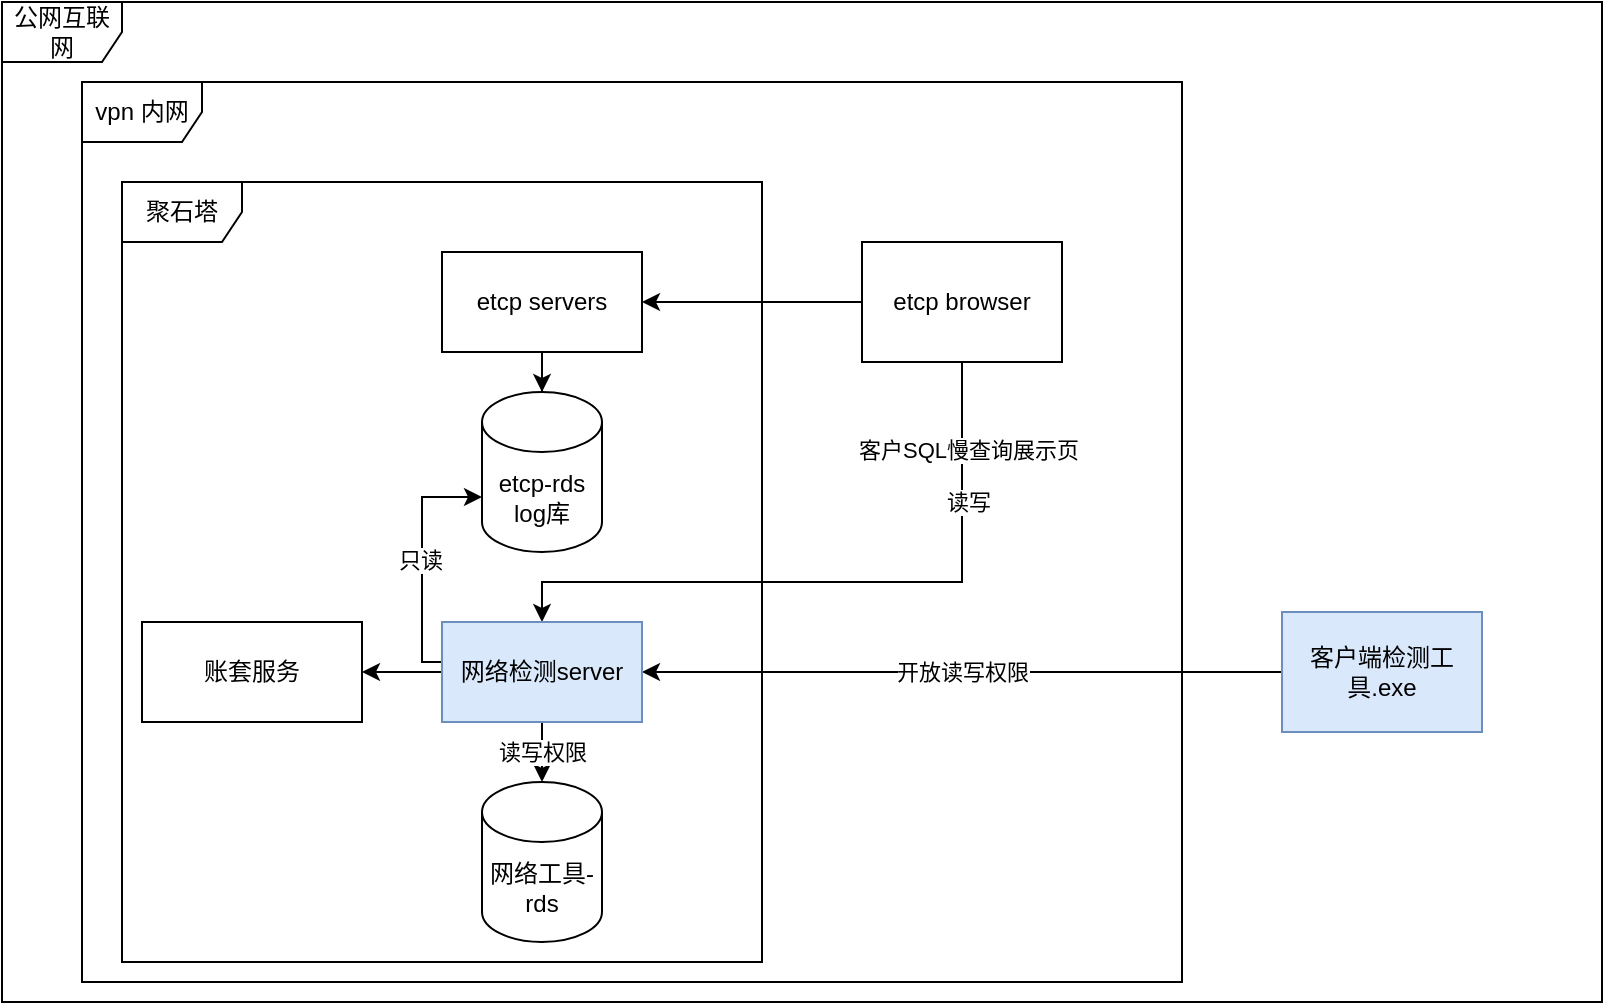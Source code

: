 <mxfile version="14.8.1" type="github">
  <diagram id="EyV2LPgXOLyQaalweFgL" name="第 1 页">
    <mxGraphModel dx="1422" dy="828" grid="1" gridSize="10" guides="1" tooltips="1" connect="1" arrows="1" fold="1" page="1" pageScale="1" pageWidth="827" pageHeight="1169" math="0" shadow="0">
      <root>
        <mxCell id="0" />
        <mxCell id="1" parent="0" />
        <mxCell id="nwsM43AYGJIqE1xGB35u-9" value="公网互联网" style="shape=umlFrame;whiteSpace=wrap;html=1;" vertex="1" parent="1">
          <mxGeometry x="10" y="20" width="800" height="500" as="geometry" />
        </mxCell>
        <mxCell id="nwsM43AYGJIqE1xGB35u-7" value="vpn 内网" style="shape=umlFrame;whiteSpace=wrap;html=1;" vertex="1" parent="1">
          <mxGeometry x="50" y="60" width="550" height="450" as="geometry" />
        </mxCell>
        <mxCell id="nwsM43AYGJIqE1xGB35u-6" value="聚石塔" style="shape=umlFrame;whiteSpace=wrap;html=1;" vertex="1" parent="1">
          <mxGeometry x="70" y="110" width="320" height="390" as="geometry" />
        </mxCell>
        <mxCell id="nwsM43AYGJIqE1xGB35u-10" style="edgeStyle=orthogonalEdgeStyle;rounded=0;orthogonalLoop=1;jettySize=auto;html=1;" edge="1" parent="1" source="nwsM43AYGJIqE1xGB35u-2" target="nwsM43AYGJIqE1xGB35u-3">
          <mxGeometry relative="1" as="geometry" />
        </mxCell>
        <mxCell id="nwsM43AYGJIqE1xGB35u-2" value="etcp servers" style="rounded=0;whiteSpace=wrap;html=1;" vertex="1" parent="1">
          <mxGeometry x="230" y="145" width="100" height="50" as="geometry" />
        </mxCell>
        <mxCell id="nwsM43AYGJIqE1xGB35u-3" value="etcp-rds&lt;br&gt;log库" style="shape=cylinder3;whiteSpace=wrap;html=1;boundedLbl=1;backgroundOutline=1;size=15;" vertex="1" parent="1">
          <mxGeometry x="250" y="215" width="60" height="80" as="geometry" />
        </mxCell>
        <mxCell id="nwsM43AYGJIqE1xGB35u-11" style="edgeStyle=orthogonalEdgeStyle;rounded=0;orthogonalLoop=1;jettySize=auto;html=1;entryX=1;entryY=0.5;entryDx=0;entryDy=0;" edge="1" parent="1" source="nwsM43AYGJIqE1xGB35u-4" target="nwsM43AYGJIqE1xGB35u-2">
          <mxGeometry relative="1" as="geometry" />
        </mxCell>
        <mxCell id="nwsM43AYGJIqE1xGB35u-17" style="edgeStyle=orthogonalEdgeStyle;rounded=0;orthogonalLoop=1;jettySize=auto;html=1;entryX=0.5;entryY=0;entryDx=0;entryDy=0;" edge="1" parent="1" source="nwsM43AYGJIqE1xGB35u-4" target="nwsM43AYGJIqE1xGB35u-12">
          <mxGeometry relative="1" as="geometry">
            <Array as="points">
              <mxPoint x="490" y="310" />
              <mxPoint x="280" y="310" />
            </Array>
          </mxGeometry>
        </mxCell>
        <mxCell id="nwsM43AYGJIqE1xGB35u-18" value="客户SQL慢查询展示页" style="edgeLabel;html=1;align=center;verticalAlign=middle;resizable=0;points=[];" vertex="1" connectable="0" parent="nwsM43AYGJIqE1xGB35u-17">
          <mxGeometry x="-0.741" y="2" relative="1" as="geometry">
            <mxPoint x="1" as="offset" />
          </mxGeometry>
        </mxCell>
        <mxCell id="nwsM43AYGJIqE1xGB35u-23" value="读写" style="edgeLabel;html=1;align=center;verticalAlign=middle;resizable=0;points=[];" vertex="1" connectable="0" parent="nwsM43AYGJIqE1xGB35u-17">
          <mxGeometry x="-0.588" y="3" relative="1" as="geometry">
            <mxPoint as="offset" />
          </mxGeometry>
        </mxCell>
        <mxCell id="nwsM43AYGJIqE1xGB35u-4" value="etcp browser" style="rounded=0;whiteSpace=wrap;html=1;" vertex="1" parent="1">
          <mxGeometry x="440" y="140" width="100" height="60" as="geometry" />
        </mxCell>
        <mxCell id="nwsM43AYGJIqE1xGB35u-31" value="开放读写权限" style="edgeStyle=orthogonalEdgeStyle;rounded=0;orthogonalLoop=1;jettySize=auto;html=1;" edge="1" parent="1" source="nwsM43AYGJIqE1xGB35u-8" target="nwsM43AYGJIqE1xGB35u-12">
          <mxGeometry relative="1" as="geometry" />
        </mxCell>
        <mxCell id="nwsM43AYGJIqE1xGB35u-8" value="客户端检测工具.exe" style="rounded=0;whiteSpace=wrap;html=1;fillColor=#dae8fc;strokeColor=#6c8ebf;" vertex="1" parent="1">
          <mxGeometry x="650" y="325" width="100" height="60" as="geometry" />
        </mxCell>
        <mxCell id="nwsM43AYGJIqE1xGB35u-19" style="edgeStyle=orthogonalEdgeStyle;rounded=0;orthogonalLoop=1;jettySize=auto;html=1;entryX=0;entryY=0;entryDx=0;entryDy=52.5;entryPerimeter=0;" edge="1" parent="1" source="nwsM43AYGJIqE1xGB35u-12" target="nwsM43AYGJIqE1xGB35u-3">
          <mxGeometry relative="1" as="geometry">
            <Array as="points">
              <mxPoint x="220" y="350" />
              <mxPoint x="220" y="268" />
            </Array>
          </mxGeometry>
        </mxCell>
        <mxCell id="nwsM43AYGJIqE1xGB35u-21" value="只读" style="edgeLabel;html=1;align=center;verticalAlign=middle;resizable=0;points=[];" vertex="1" connectable="0" parent="nwsM43AYGJIqE1xGB35u-19">
          <mxGeometry x="0.004" y="1" relative="1" as="geometry">
            <mxPoint as="offset" />
          </mxGeometry>
        </mxCell>
        <mxCell id="nwsM43AYGJIqE1xGB35u-25" style="edgeStyle=orthogonalEdgeStyle;rounded=0;orthogonalLoop=1;jettySize=auto;html=1;entryX=1;entryY=0.5;entryDx=0;entryDy=0;" edge="1" parent="1" source="nwsM43AYGJIqE1xGB35u-12" target="nwsM43AYGJIqE1xGB35u-24">
          <mxGeometry relative="1" as="geometry" />
        </mxCell>
        <mxCell id="nwsM43AYGJIqE1xGB35u-33" value="读写权限" style="edgeStyle=orthogonalEdgeStyle;rounded=0;orthogonalLoop=1;jettySize=auto;html=1;" edge="1" parent="1" source="nwsM43AYGJIqE1xGB35u-12" target="nwsM43AYGJIqE1xGB35u-32">
          <mxGeometry relative="1" as="geometry" />
        </mxCell>
        <mxCell id="nwsM43AYGJIqE1xGB35u-12" value="网络检测server" style="rounded=0;whiteSpace=wrap;html=1;fillColor=#dae8fc;strokeColor=#6c8ebf;" vertex="1" parent="1">
          <mxGeometry x="230" y="330" width="100" height="50" as="geometry" />
        </mxCell>
        <mxCell id="nwsM43AYGJIqE1xGB35u-24" value="账套服务" style="rounded=0;whiteSpace=wrap;html=1;" vertex="1" parent="1">
          <mxGeometry x="80" y="330" width="110" height="50" as="geometry" />
        </mxCell>
        <mxCell id="nwsM43AYGJIqE1xGB35u-32" value="网络工具-rds" style="shape=cylinder3;whiteSpace=wrap;html=1;boundedLbl=1;backgroundOutline=1;size=15;" vertex="1" parent="1">
          <mxGeometry x="250" y="410" width="60" height="80" as="geometry" />
        </mxCell>
      </root>
    </mxGraphModel>
  </diagram>
</mxfile>
